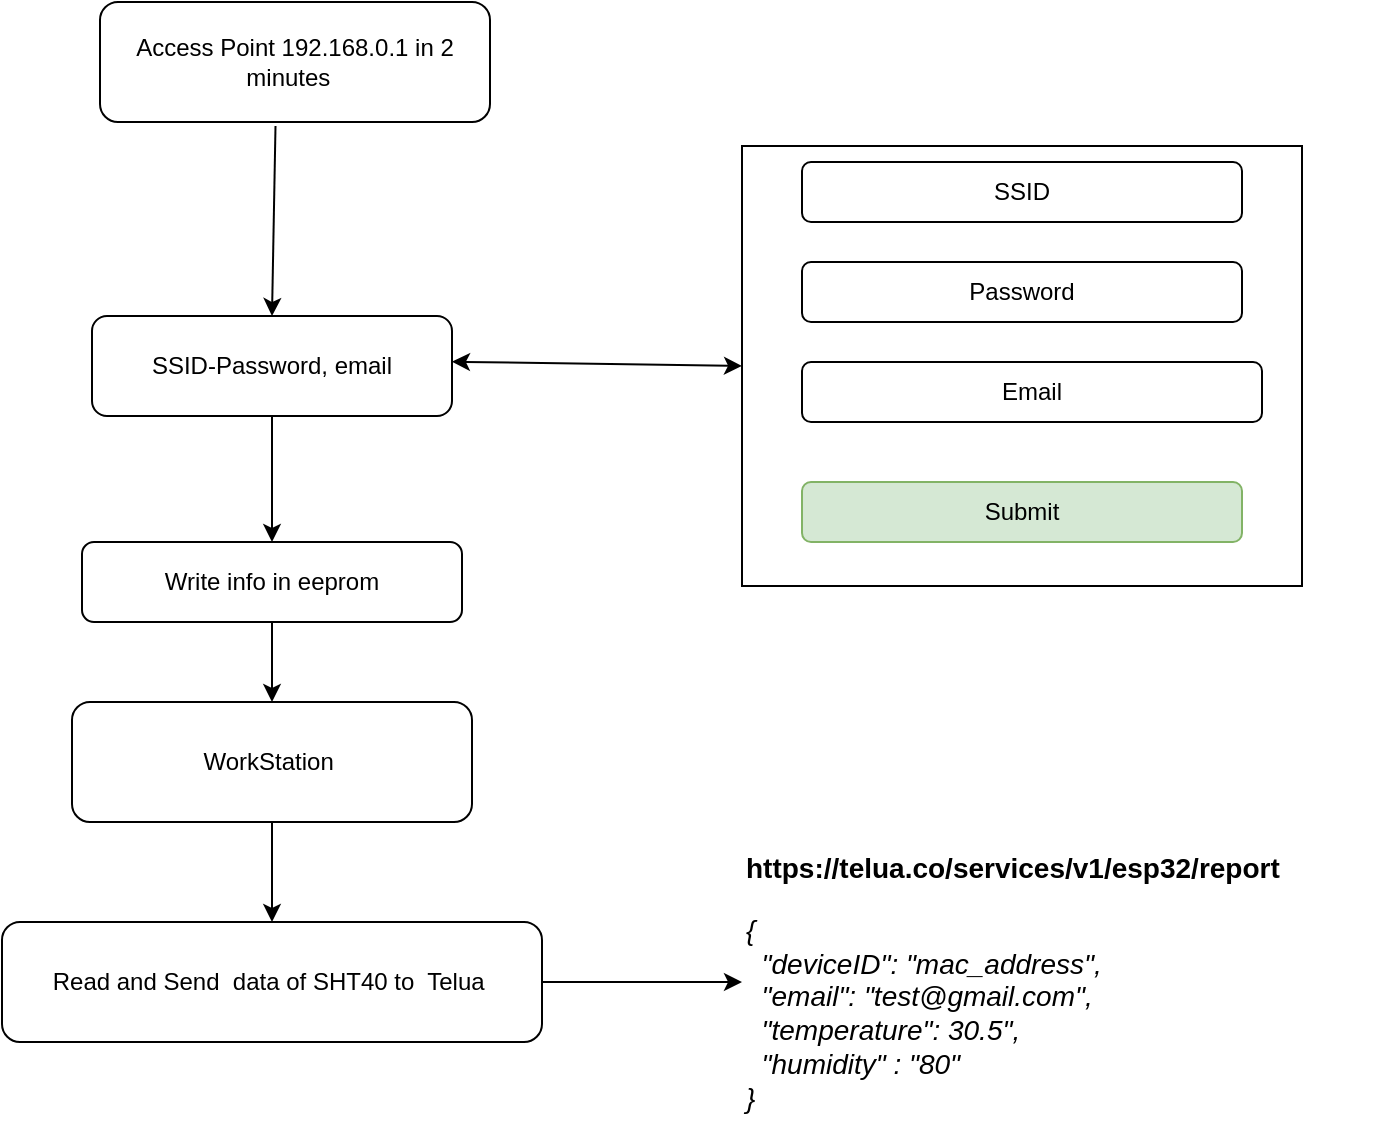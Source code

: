 <mxfile version="13.9.9" type="device"><diagram id="-itdQPFqUMCxYFeyuacj" name="Sht40"><mxGraphModel dx="1002" dy="666" grid="1" gridSize="10" guides="1" tooltips="1" connect="1" arrows="1" fold="1" page="1" pageScale="1" pageWidth="1100" pageHeight="1700" math="0" shadow="0"><root><mxCell id="0"/><mxCell id="1" parent="0"/><mxCell id="7PS14Kv43aQOGi4Amp_m-1" value="Access Point 192.168.0.1 in 2 minutes&amp;nbsp;&amp;nbsp;" style="rounded=1;whiteSpace=wrap;html=1;" vertex="1" parent="1"><mxGeometry x="279" y="140" width="195" height="60" as="geometry"/></mxCell><mxCell id="7PS14Kv43aQOGi4Amp_m-2" value="SSID-Password, email" style="rounded=1;whiteSpace=wrap;html=1;" vertex="1" parent="1"><mxGeometry x="275" y="297" width="180" height="50" as="geometry"/></mxCell><mxCell id="7PS14Kv43aQOGi4Amp_m-3" value="" style="endArrow=classic;html=1;exitX=0.45;exitY=1.033;exitDx=0;exitDy=0;exitPerimeter=0;entryX=0.5;entryY=0;entryDx=0;entryDy=0;" edge="1" parent="1" source="7PS14Kv43aQOGi4Amp_m-1" target="7PS14Kv43aQOGi4Amp_m-2"><mxGeometry width="50" height="50" relative="1" as="geometry"><mxPoint x="560" y="430" as="sourcePoint"/><mxPoint x="610" y="380" as="targetPoint"/></mxGeometry></mxCell><mxCell id="7PS14Kv43aQOGi4Amp_m-4" value="WorkStation&amp;nbsp;" style="rounded=1;whiteSpace=wrap;html=1;" vertex="1" parent="1"><mxGeometry x="265" y="490" width="200" height="60" as="geometry"/></mxCell><mxCell id="7PS14Kv43aQOGi4Amp_m-6" value="Read and Send&amp;nbsp; data of SHT40 to&amp;nbsp; Telua&amp;nbsp;" style="rounded=1;whiteSpace=wrap;html=1;" vertex="1" parent="1"><mxGeometry x="230" y="600" width="270" height="60" as="geometry"/></mxCell><mxCell id="7PS14Kv43aQOGi4Amp_m-7" value="" style="endArrow=classic;html=1;exitX=0.5;exitY=1;exitDx=0;exitDy=0;entryX=0.5;entryY=0;entryDx=0;entryDy=0;" edge="1" parent="1" source="7PS14Kv43aQOGi4Amp_m-4" target="7PS14Kv43aQOGi4Amp_m-6"><mxGeometry width="50" height="50" relative="1" as="geometry"><mxPoint x="520" y="600" as="sourcePoint"/><mxPoint x="360" y="600" as="targetPoint"/></mxGeometry></mxCell><mxCell id="7PS14Kv43aQOGi4Amp_m-8" value="" style="rounded=0;whiteSpace=wrap;html=1;" vertex="1" parent="1"><mxGeometry x="600" y="212" width="280" height="220" as="geometry"/></mxCell><mxCell id="7PS14Kv43aQOGi4Amp_m-9" value="Submit" style="rounded=1;whiteSpace=wrap;html=1;fillColor=#d5e8d4;strokeColor=#82b366;" vertex="1" parent="1"><mxGeometry x="630" y="380" width="220" height="30" as="geometry"/></mxCell><mxCell id="7PS14Kv43aQOGi4Amp_m-10" value="SSID" style="rounded=1;whiteSpace=wrap;html=1;" vertex="1" parent="1"><mxGeometry x="630" y="220" width="220" height="30" as="geometry"/></mxCell><mxCell id="7PS14Kv43aQOGi4Amp_m-11" value="Password" style="rounded=1;whiteSpace=wrap;html=1;" vertex="1" parent="1"><mxGeometry x="630" y="270" width="220" height="30" as="geometry"/></mxCell><mxCell id="7PS14Kv43aQOGi4Amp_m-13" value="Email" style="rounded=1;whiteSpace=wrap;html=1;" vertex="1" parent="1"><mxGeometry x="630" y="320" width="230" height="30" as="geometry"/></mxCell><mxCell id="7PS14Kv43aQOGi4Amp_m-15" value="" style="endArrow=classic;startArrow=classic;html=1;exitX=1;exitY=0.457;exitDx=0;exitDy=0;exitPerimeter=0;" edge="1" parent="1" source="7PS14Kv43aQOGi4Amp_m-2"><mxGeometry width="50" height="50" relative="1" as="geometry"><mxPoint x="450" y="327" as="sourcePoint"/><mxPoint x="600" y="322" as="targetPoint"/></mxGeometry></mxCell><mxCell id="7PS14Kv43aQOGi4Amp_m-17" value="&lt;span style=&quot;font-size: 14px&quot;&gt;&lt;b&gt;https://telua.co/services/v1/esp32/report&lt;/b&gt;&lt;br&gt;&lt;/span&gt;&lt;br&gt;&lt;span style=&quot;font-style: italic ; font-size: 14px&quot;&gt;{&lt;/span&gt;&lt;br&gt;&lt;span style=&quot;font-style: italic ; font-size: 14px&quot;&gt;&amp;nbsp; &quot;deviceID&quot;: &quot;mac_address&quot;,&lt;/span&gt;&lt;br&gt;&lt;span style=&quot;font-style: italic ; font-size: 14px&quot;&gt;&amp;nbsp; &quot;email&quot;: &quot;test@gmail.com&quot;,&lt;/span&gt;&lt;br&gt;&lt;span style=&quot;font-style: italic ; font-size: 14px&quot;&gt;&amp;nbsp; &quot;temperature&quot;: 30.5&quot;,&amp;nbsp;&lt;/span&gt;&lt;br&gt;&lt;span style=&quot;font-style: italic ; font-size: 14px&quot;&gt;&amp;nbsp; &quot;humidity&quot; : &quot;80&quot;&lt;/span&gt;&lt;br&gt;&lt;span style=&quot;font-style: italic ; font-size: 14px&quot;&gt;}&lt;/span&gt;" style="text;html=1;strokeColor=none;fillColor=none;align=left;verticalAlign=middle;whiteSpace=wrap;rounded=0;" vertex="1" parent="1"><mxGeometry x="600" y="550" width="320" height="160" as="geometry"/></mxCell><mxCell id="7PS14Kv43aQOGi4Amp_m-18" value="" style="endArrow=classic;html=1;entryX=0;entryY=0.5;entryDx=0;entryDy=0;exitX=1;exitY=0.5;exitDx=0;exitDy=0;" edge="1" parent="1" source="7PS14Kv43aQOGi4Amp_m-6" target="7PS14Kv43aQOGi4Amp_m-17"><mxGeometry width="50" height="50" relative="1" as="geometry"><mxPoint x="490" y="560" as="sourcePoint"/><mxPoint x="540" y="510" as="targetPoint"/></mxGeometry></mxCell><mxCell id="7PS14Kv43aQOGi4Amp_m-19" value="Write info in&amp;nbsp;eeprom" style="rounded=1;whiteSpace=wrap;html=1;align=center;" vertex="1" parent="1"><mxGeometry x="270" y="410" width="190" height="40" as="geometry"/></mxCell><mxCell id="7PS14Kv43aQOGi4Amp_m-20" value="" style="endArrow=classic;html=1;exitX=0.5;exitY=1;exitDx=0;exitDy=0;" edge="1" parent="1" source="7PS14Kv43aQOGi4Amp_m-2" target="7PS14Kv43aQOGi4Amp_m-19"><mxGeometry width="50" height="50" relative="1" as="geometry"><mxPoint x="520" y="510" as="sourcePoint"/><mxPoint x="570" y="460" as="targetPoint"/></mxGeometry></mxCell><mxCell id="7PS14Kv43aQOGi4Amp_m-21" value="" style="endArrow=classic;html=1;exitX=0.5;exitY=1;exitDx=0;exitDy=0;" edge="1" parent="1" source="7PS14Kv43aQOGi4Amp_m-19" target="7PS14Kv43aQOGi4Amp_m-4"><mxGeometry width="50" height="50" relative="1" as="geometry"><mxPoint x="560" y="560" as="sourcePoint"/><mxPoint x="610" y="510" as="targetPoint"/></mxGeometry></mxCell></root></mxGraphModel></diagram></mxfile>